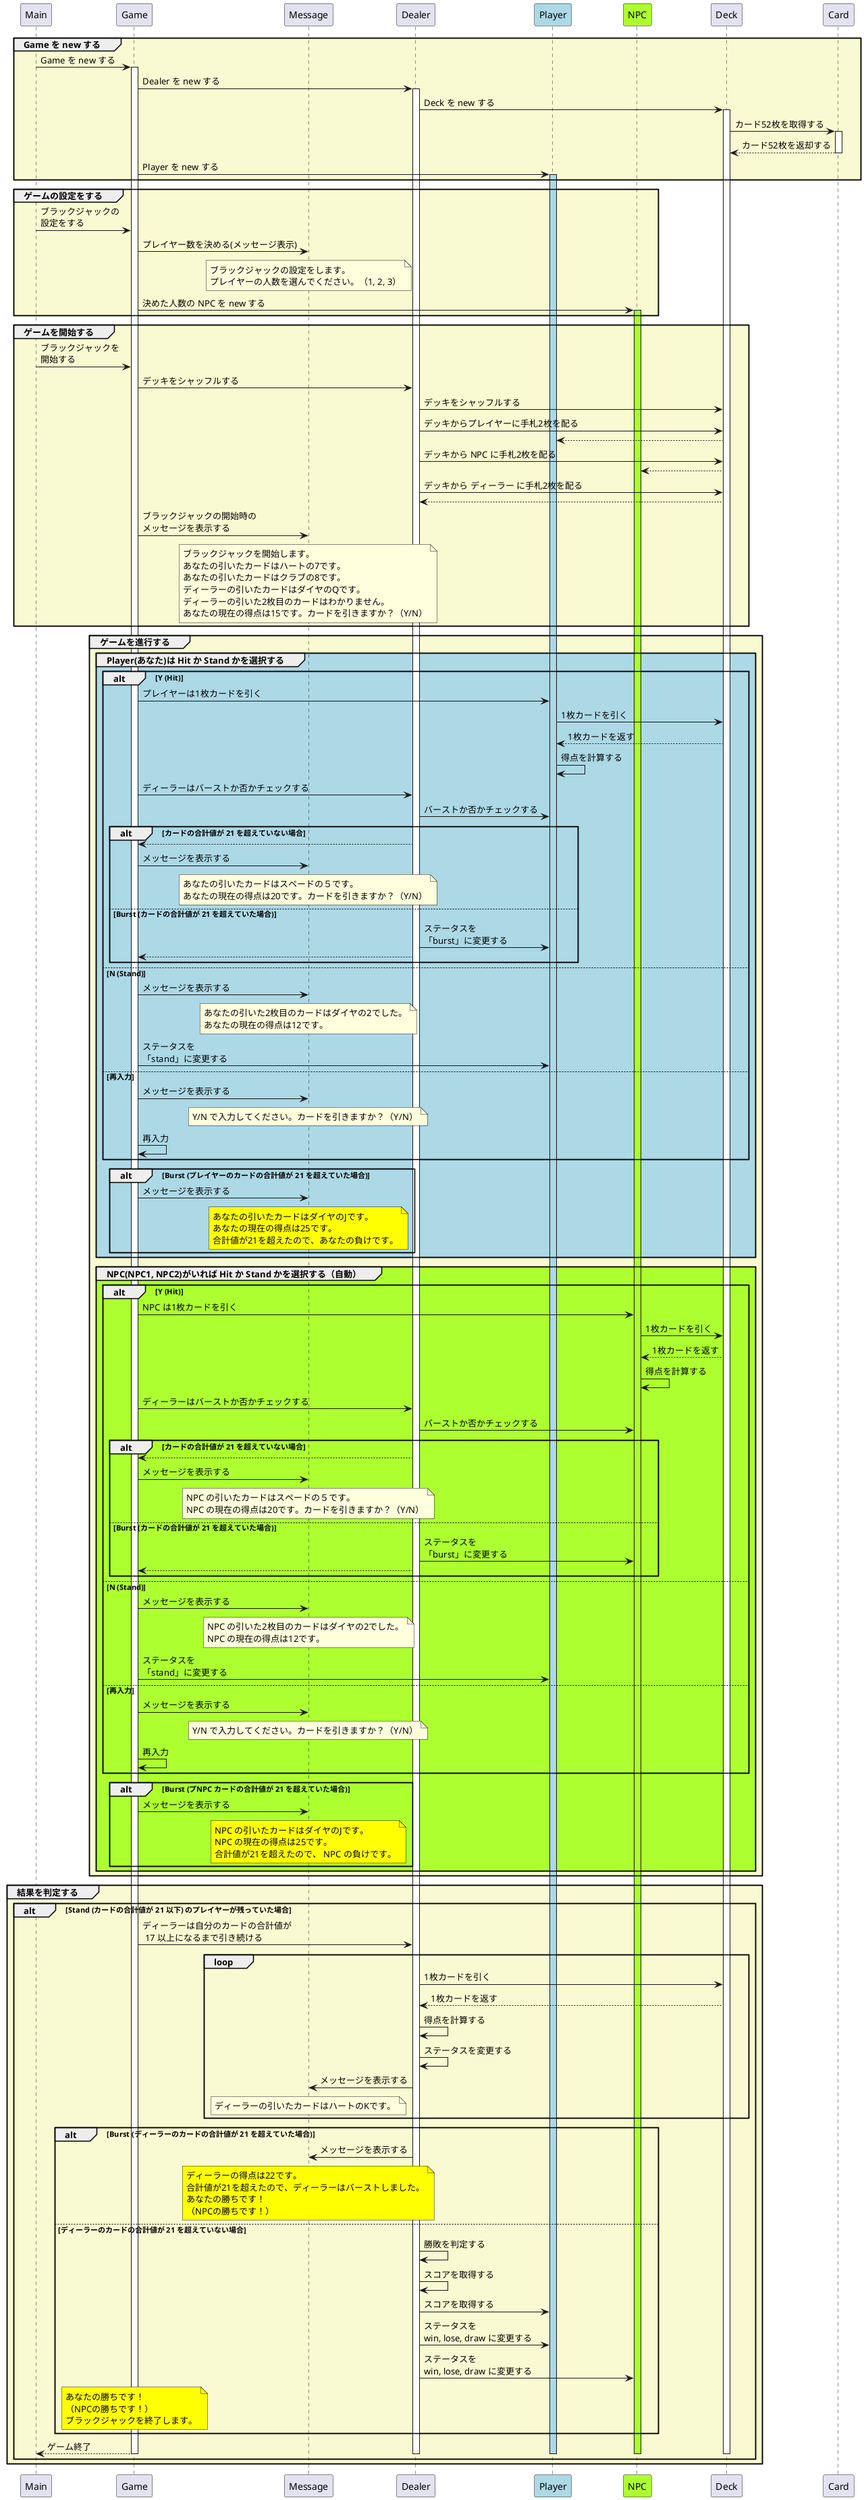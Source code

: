 @startuml Blackjack
participant Main order 10
participant Game order 20
participant Message order 30
participant Dealer order 40
participant Player order 50 #LightBlue
participant NPC order 60 #GreenYellow
participant Deck order 70
participant Card order 80

skinparam responseMessageBelowArrow true

group #LightGoldenRodYellow Game を new する
  Main -> Game : Game を new する
  activate Game
  Game ->  Dealer : Dealer を new する
  activate  Dealer
  Dealer -> Deck : Deck を new する
  activate Deck
  Deck -> Card : カード52枚を取得する
  activate Card
  Card --> Deck : カード52枚を返却する
  deactivate Card

  Game -> Player : Player を new する
  activate Player #LightBlue
end

group #LightGoldenRodYellow ゲームの設定をする
  Main -> Game : ブラックジャックの\n設定をする
  Game -> Message : プレイヤー数を決める(メッセージ表示)
  note over Message
  ブラックジャックの設定をします。
  プレイヤーの人数を選んでください。（1, 2, 3）
  end note

  Game -> NPC : 決めた人数の NPC を new する
  activate NPC #GreenYellow
end

group #LightGoldenRodYellow ゲームを開始する
  Main -> Game : ブラックジャックを\n開始する

  Game -> Dealer : デッキをシャッフルする
  Dealer -> Deck : デッキをシャッフルする

  Dealer -> Deck : デッキからプレイヤーに手札2枚を配る
  Deck --> Player

  Dealer -> Deck : デッキから NPC に手札2枚を配る
  Deck --> NPC

  Dealer -> Deck : デッキから ディーラー に手札2枚を配る
  Deck --> Dealer

  Game ->  Message : ブラックジャックの開始時の\nメッセージを表示する

  note over Message
    ブラックジャックを開始します。
    あなたの引いたカードはハートの7です。
    あなたの引いたカードはクラブの8です。
    ディーラーの引いたカードはダイヤのQです。
    ディーラーの引いた2枚目のカードはわかりません。
    あなたの現在の得点は15です。カードを引きますか？（Y/N）
  end note

end

group #LightGoldenRodYellow ゲームを進行する

  group #LightBlue Player(あなた)は Hit か Stand かを選択する
    alt Y (Hit)
      Game -> Player : プレイヤーは1枚カードを引く
      Player -> Deck : 1枚カードを引く
      Deck --> Player : 1枚カードを返す
      Player -> Player : 得点を計算する

      Game -> Dealer : ディーラーはバーストか否かチェックする
      Dealer -> Player : バーストか否かチェックする

      alt カードの合計値が 21 を超えていない場合
        Dealer --> Game :

        Game ->  Message : メッセージを表示する
        note over Message
          あなたの引いたカードはスペードの５です。
          あなたの現在の得点は20です。カードを引きますか？（Y/N）
        end note
      else Burst (カードの合計値が 21 を超えていた場合)
        Dealer -> Player : ステータスを\n「burst」に変更する
        Dealer --> Game :

      end
    else N (Stand)

      Game ->  Message : メッセージを表示する
      note over Message
        あなたの引いた2枚目のカードはダイヤの2でした。
        あなたの現在の得点は12です。
      end note

      Game -> Player : ステータスを\n「stand」に変更する

    else 再入力
      Game ->  Message : メッセージを表示する
      note over Message
        Y/N で入力してください。カードを引きますか？（Y/N）
      end note
      Game -> Game : 再入力
    end

    alt Burst (プレイヤーのカードの合計値が 21 を超えていた場合)

      Game ->  Message : メッセージを表示する
      note over Message #Yellow
        あなたの引いたカードはダイヤのJです。
        あなたの現在の得点は25です。
        合計値が21を超えたので、あなたの負けです。
      end note
    end
  end

  group #GreenYellow NPC(NPC1, NPC2)がいれば Hit か Stand かを選択する（自動）
    alt Y (Hit)
      Game -> NPC : NPC は1枚カードを引く
      NPC -> Deck : 1枚カードを引く
      Deck --> NPC : 1枚カードを返す
      NPC -> NPC : 得点を計算する

      Game -> Dealer : ディーラーはバーストか否かチェックする
      Dealer -> NPC : バーストか否かチェックする

      alt カードの合計値が 21 を超えていない場合
        Dealer --> Game :
        Game ->  Message : メッセージを表示する
        note over Message
          NPC の引いたカードはスペードの５です。
          NPC の現在の得点は20です。カードを引きますか？（Y/N）
        end note
      else Burst (カードの合計値が 21 を超えていた場合)
        Dealer -> NPC : ステータスを\n「burst」に変更する
        Dealer --> Game :

      end
    else N (Stand)

      Game ->  Message : メッセージを表示する
      note over Message
        NPC の引いた2枚目のカードはダイヤの2でした。
        NPC の現在の得点は12です。
      end note

      Game -> Player : ステータスを\n「stand」に変更する

    else 再入力
      Game ->  Message : メッセージを表示する
      note over Message
        Y/N で入力してください。カードを引きますか？（Y/N）
      end note
      Game -> Game : 再入力
    end

    alt Burst (プNPC カードの合計値が 21 を超えていた場合)
      Game ->  Message : メッセージを表示する
      note over Message #Yellow
        NPC の引いたカードはダイヤのJです。
        NPC の現在の得点は25です。
        合計値が21を超えたので、 NPC の負けです。
      end note
    end
  end

end

group #LightGoldenRodYellow 結果を判定する
  alt Stand (カードの合計値が 21 以下) のプレイヤーが残っていた場合

      Game -> Dealer : ディーラーは自分のカードの合計値が\n 17 以上になるまで引き続ける
    loop
      Dealer -> Deck : 1枚カードを引く
      Deck --> Dealer : 1枚カードを返す
      Dealer -> Dealer : 得点を計算する
      Dealer -> Dealer : ステータスを変更する
      Dealer ->  Message : メッセージを表示する
      note over Message
        ディーラーの引いたカードはハートのKです。
      end note
    end

    alt Burst (ディーラーのカードの合計値が 21 を超えていた場合)
      Dealer ->  Message : メッセージを表示する
      note over Message #Yellow
        ディーラーの得点は22です。
        合計値が21を超えたので、ディーラーはバーストしました。
        あなたの勝ちです！
        （NPCの勝ちです！）
      end note

    else ディーラーのカードの合計値が 21 を超えていない場合

      Dealer -> Dealer : 勝敗を判定する
      Dealer -> Dealer : スコアを取得する
      Dealer -> Player : スコアを取得する
      Dealer -> Player : ステータスを\nwin, lose, draw に変更する
      Dealer -> NPC : ステータスを\nwin, lose, draw に変更する


      note over Game #Yellow
        あなたの勝ちです！
        （NPCの勝ちです！）
        ブラックジャックを終了します。
      end note
    end
    Game --> Main : ゲーム終了
  deactivate Game
  deactivate Dealer
  deactivate Player
  deactivate NPC
  deactivate Deck
  end
end

@enduml
